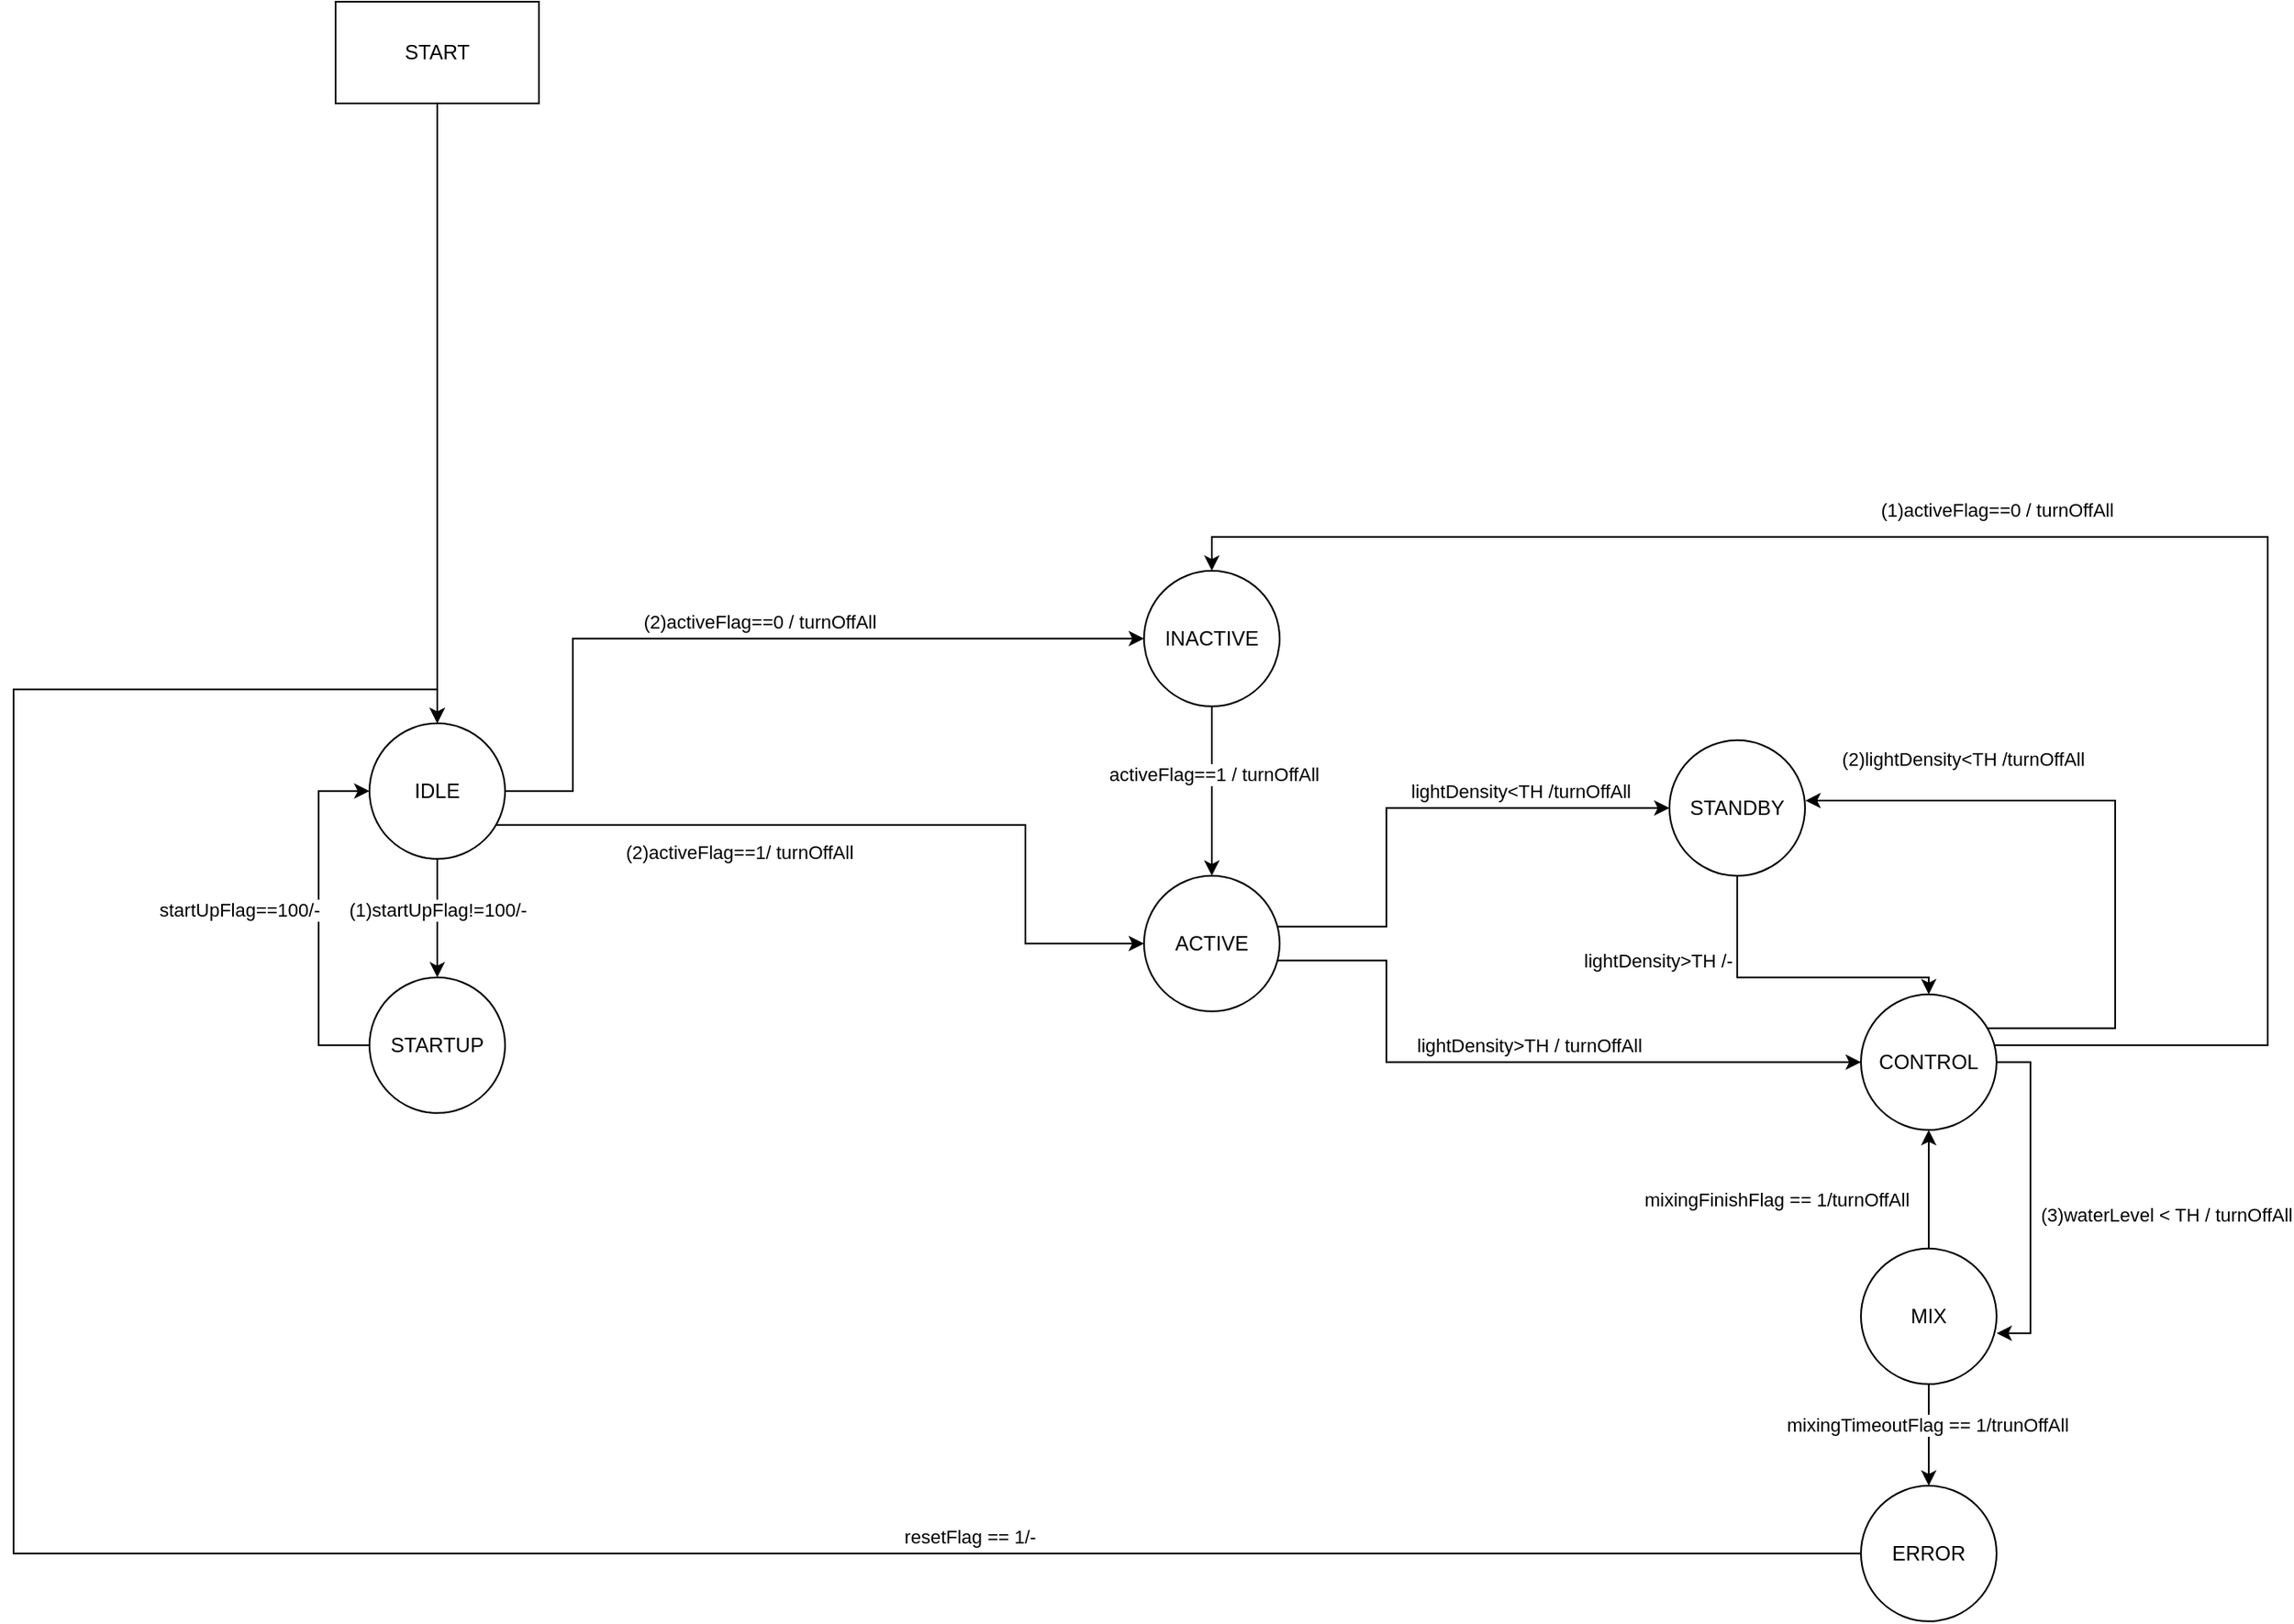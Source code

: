 <mxfile version="13.9.2" type="github">
  <diagram id="C5RBs43oDa-KdzZeNtuy" name="Page-1">
    <mxGraphModel dx="3716" dy="794" grid="1" gridSize="10" guides="1" tooltips="1" connect="1" arrows="1" fold="1" page="1" pageScale="1" pageWidth="827" pageHeight="1169" math="0" shadow="0">
      <root>
        <mxCell id="WIyWlLk6GJQsqaUBKTNV-0" />
        <mxCell id="WIyWlLk6GJQsqaUBKTNV-1" parent="WIyWlLk6GJQsqaUBKTNV-0" />
        <mxCell id="c5iyvYUyyHGZIX7Ouc7g-4" value="(1)startUpFlag!=100/-" style="edgeStyle=orthogonalEdgeStyle;rounded=0;orthogonalLoop=1;jettySize=auto;html=1;entryX=0.5;entryY=0;entryDx=0;entryDy=0;fontColor=#000000;" edge="1" parent="WIyWlLk6GJQsqaUBKTNV-1" source="c5iyvYUyyHGZIX7Ouc7g-1" target="c5iyvYUyyHGZIX7Ouc7g-2">
          <mxGeometry x="-0.143" relative="1" as="geometry">
            <mxPoint as="offset" />
          </mxGeometry>
        </mxCell>
        <mxCell id="c5iyvYUyyHGZIX7Ouc7g-9" value="(2)activeFlag==0 / turnOffAll" style="edgeStyle=orthogonalEdgeStyle;rounded=0;orthogonalLoop=1;jettySize=auto;html=1;entryX=0;entryY=0.5;entryDx=0;entryDy=0;fontColor=#000000;" edge="1" parent="WIyWlLk6GJQsqaUBKTNV-1" source="c5iyvYUyyHGZIX7Ouc7g-1" target="c5iyvYUyyHGZIX7Ouc7g-6">
          <mxGeometry x="0.028" y="10" relative="1" as="geometry">
            <Array as="points">
              <mxPoint x="-720" y="565.92" />
              <mxPoint x="-720" y="475.92" />
            </Array>
            <mxPoint as="offset" />
          </mxGeometry>
        </mxCell>
        <mxCell id="c5iyvYUyyHGZIX7Ouc7g-36" style="edgeStyle=orthogonalEdgeStyle;rounded=0;orthogonalLoop=1;jettySize=auto;html=1;fontColor=#000000;" edge="1" parent="WIyWlLk6GJQsqaUBKTNV-1" source="c5iyvYUyyHGZIX7Ouc7g-1" target="c5iyvYUyyHGZIX7Ouc7g-35">
          <mxGeometry relative="1" as="geometry">
            <Array as="points">
              <mxPoint x="-453" y="585.92" />
              <mxPoint x="-453" y="655.92" />
            </Array>
          </mxGeometry>
        </mxCell>
        <mxCell id="c5iyvYUyyHGZIX7Ouc7g-37" value="(2)activeFlag==1/ turnOffAll" style="edgeLabel;html=1;align=center;verticalAlign=middle;resizable=0;points=[];fontColor=#000000;" vertex="1" connectable="0" parent="c5iyvYUyyHGZIX7Ouc7g-36">
          <mxGeometry x="-0.241" y="-26" relative="1" as="geometry">
            <mxPoint x="-27.93" y="-10.31" as="offset" />
          </mxGeometry>
        </mxCell>
        <mxCell id="c5iyvYUyyHGZIX7Ouc7g-1" value="IDLE" style="ellipse;whiteSpace=wrap;html=1;aspect=fixed;fontColor=#000000;" vertex="1" parent="WIyWlLk6GJQsqaUBKTNV-1">
          <mxGeometry x="-840" y="525.92" width="80" height="80" as="geometry" />
        </mxCell>
        <mxCell id="c5iyvYUyyHGZIX7Ouc7g-48" style="edgeStyle=orthogonalEdgeStyle;rounded=0;orthogonalLoop=1;jettySize=auto;html=1;entryX=0;entryY=0.5;entryDx=0;entryDy=0;fontColor=#000000;" edge="1" parent="WIyWlLk6GJQsqaUBKTNV-1" source="c5iyvYUyyHGZIX7Ouc7g-2" target="c5iyvYUyyHGZIX7Ouc7g-1">
          <mxGeometry relative="1" as="geometry">
            <Array as="points">
              <mxPoint x="-870" y="715.92" />
              <mxPoint x="-870" y="565.92" />
            </Array>
          </mxGeometry>
        </mxCell>
        <mxCell id="c5iyvYUyyHGZIX7Ouc7g-49" value="startUpFlag==100/-" style="edgeLabel;html=1;align=center;verticalAlign=middle;resizable=0;points=[];fontColor=#000000;" vertex="1" connectable="0" parent="c5iyvYUyyHGZIX7Ouc7g-48">
          <mxGeometry x="0.079" y="1" relative="1" as="geometry">
            <mxPoint x="-46" y="3.33" as="offset" />
          </mxGeometry>
        </mxCell>
        <mxCell id="c5iyvYUyyHGZIX7Ouc7g-2" value="STARTUP" style="ellipse;whiteSpace=wrap;html=1;aspect=fixed;fontColor=#000000;" vertex="1" parent="WIyWlLk6GJQsqaUBKTNV-1">
          <mxGeometry x="-840" y="675.92" width="80" height="80" as="geometry" />
        </mxCell>
        <mxCell id="c5iyvYUyyHGZIX7Ouc7g-53" style="edgeStyle=orthogonalEdgeStyle;rounded=0;orthogonalLoop=1;jettySize=auto;html=1;entryX=0.5;entryY=0;entryDx=0;entryDy=0;fontColor=#000000;" edge="1" parent="WIyWlLk6GJQsqaUBKTNV-1" source="c5iyvYUyyHGZIX7Ouc7g-6" target="c5iyvYUyyHGZIX7Ouc7g-35">
          <mxGeometry relative="1" as="geometry" />
        </mxCell>
        <mxCell id="c5iyvYUyyHGZIX7Ouc7g-55" value="&lt;span style=&quot;color: rgba(0 , 0 , 0 , 0) ; font-family: monospace ; font-size: 0px ; background-color: rgb(248 , 249 , 250)&quot;&gt;%3CmxGraphModel%3E%3Croot%3E%3CmxCell%20id%3D%220%22%2F%3E%3CmxCell%20id%3D%221%22%20parent%3D%220%22%2F%3E%3CmxCell%20id%3D%222%22%20value%3D%22activeFlag%3D%3D0%2FturnOffAll%22%20style%3D%22edgeLabel%3Bhtml%3D1%3Balign%3Dcenter%3BverticalAlign%3Dmiddle%3Bresizable%3D0%3Bpoints%3D%5B%5D%3BfontColor%3D%23000000%3B%22%20vertex%3D%221%22%20connectable%3D%220%22%20parent%3D%221%22%3E%3CmxGeometry%20x%3D%22-209.999%22%20y%3D%22190%22%20as%3D%22geometry%22%2F%3E%3C%2FmxCell%3E%3C%2Froot%3E%3C%2FmxGraphModel%3E&lt;/span&gt;" style="edgeLabel;html=1;align=center;verticalAlign=middle;resizable=0;points=[];fontColor=#000000;" vertex="1" connectable="0" parent="c5iyvYUyyHGZIX7Ouc7g-53">
          <mxGeometry x="-0.217" y="-2" relative="1" as="geometry">
            <mxPoint as="offset" />
          </mxGeometry>
        </mxCell>
        <mxCell id="c5iyvYUyyHGZIX7Ouc7g-56" value="activeFlag==1 / turnOffAll" style="edgeLabel;html=1;align=center;verticalAlign=middle;resizable=0;points=[];fontColor=#000000;" vertex="1" connectable="0" parent="c5iyvYUyyHGZIX7Ouc7g-53">
          <mxGeometry x="-0.203" y="1" relative="1" as="geometry">
            <mxPoint as="offset" />
          </mxGeometry>
        </mxCell>
        <mxCell id="c5iyvYUyyHGZIX7Ouc7g-6" value="INACTIVE" style="ellipse;whiteSpace=wrap;html=1;aspect=fixed;fontColor=#000000;" vertex="1" parent="WIyWlLk6GJQsqaUBKTNV-1">
          <mxGeometry x="-383" y="435.92" width="80" height="80" as="geometry" />
        </mxCell>
        <mxCell id="c5iyvYUyyHGZIX7Ouc7g-64" style="edgeStyle=orthogonalEdgeStyle;rounded=0;orthogonalLoop=1;jettySize=auto;html=1;entryX=0.5;entryY=0;entryDx=0;entryDy=0;fontColor=#000000;" edge="1" parent="WIyWlLk6GJQsqaUBKTNV-1" source="c5iyvYUyyHGZIX7Ouc7g-15" target="c5iyvYUyyHGZIX7Ouc7g-16">
          <mxGeometry relative="1" as="geometry">
            <Array as="points">
              <mxPoint x="-33" y="675.92" />
              <mxPoint x="80" y="675.92" />
            </Array>
          </mxGeometry>
        </mxCell>
        <mxCell id="c5iyvYUyyHGZIX7Ouc7g-65" value="lightDensity&amp;gt;TH /-" style="edgeLabel;html=1;align=center;verticalAlign=middle;resizable=0;points=[];fontColor=#000000;" vertex="1" connectable="0" parent="c5iyvYUyyHGZIX7Ouc7g-64">
          <mxGeometry x="-0.359" y="28" relative="1" as="geometry">
            <mxPoint x="-75" y="-8.62" as="offset" />
          </mxGeometry>
        </mxCell>
        <mxCell id="c5iyvYUyyHGZIX7Ouc7g-15" value="STANDBY" style="ellipse;whiteSpace=wrap;html=1;aspect=fixed;fontColor=#000000;" vertex="1" parent="WIyWlLk6GJQsqaUBKTNV-1">
          <mxGeometry x="-73" y="535.92" width="80" height="80" as="geometry" />
        </mxCell>
        <mxCell id="c5iyvYUyyHGZIX7Ouc7g-66" style="edgeStyle=orthogonalEdgeStyle;rounded=0;orthogonalLoop=1;jettySize=auto;html=1;entryX=1;entryY=0.625;entryDx=0;entryDy=0;entryPerimeter=0;fontColor=#000000;" edge="1" parent="WIyWlLk6GJQsqaUBKTNV-1" source="c5iyvYUyyHGZIX7Ouc7g-16" target="c5iyvYUyyHGZIX7Ouc7g-17">
          <mxGeometry relative="1" as="geometry">
            <Array as="points">
              <mxPoint x="140" y="725.92" />
              <mxPoint x="140" y="885.92" />
            </Array>
          </mxGeometry>
        </mxCell>
        <mxCell id="c5iyvYUyyHGZIX7Ouc7g-67" value="(3)waterLevel &amp;lt; TH / turnOffAll" style="edgeLabel;html=1;align=center;verticalAlign=middle;resizable=0;points=[];fontColor=#000000;" vertex="1" connectable="0" parent="c5iyvYUyyHGZIX7Ouc7g-66">
          <mxGeometry x="-0.084" y="-1" relative="1" as="geometry">
            <mxPoint x="81" y="18.54" as="offset" />
          </mxGeometry>
        </mxCell>
        <mxCell id="c5iyvYUyyHGZIX7Ouc7g-68" style="edgeStyle=orthogonalEdgeStyle;rounded=0;orthogonalLoop=1;jettySize=auto;html=1;entryX=1.002;entryY=0.445;entryDx=0;entryDy=0;entryPerimeter=0;fontColor=#000000;" edge="1" parent="WIyWlLk6GJQsqaUBKTNV-1" source="c5iyvYUyyHGZIX7Ouc7g-16" target="c5iyvYUyyHGZIX7Ouc7g-15">
          <mxGeometry relative="1" as="geometry">
            <Array as="points">
              <mxPoint x="190" y="705.92" />
              <mxPoint x="190" y="571.92" />
            </Array>
          </mxGeometry>
        </mxCell>
        <mxCell id="c5iyvYUyyHGZIX7Ouc7g-69" value="(2)lightDensity&amp;lt;TH /turnOffAll" style="edgeLabel;html=1;align=center;verticalAlign=middle;resizable=0;points=[];fontColor=#000000;" vertex="1" connectable="0" parent="c5iyvYUyyHGZIX7Ouc7g-68">
          <mxGeometry x="-0.197" relative="1" as="geometry">
            <mxPoint x="-90" y="-76.55" as="offset" />
          </mxGeometry>
        </mxCell>
        <mxCell id="c5iyvYUyyHGZIX7Ouc7g-70" style="edgeStyle=orthogonalEdgeStyle;rounded=0;orthogonalLoop=1;jettySize=auto;html=1;entryX=0.5;entryY=0;entryDx=0;entryDy=0;fontColor=#000000;" edge="1" parent="WIyWlLk6GJQsqaUBKTNV-1" source="c5iyvYUyyHGZIX7Ouc7g-16" target="c5iyvYUyyHGZIX7Ouc7g-6">
          <mxGeometry relative="1" as="geometry">
            <Array as="points">
              <mxPoint x="280" y="715.92" />
              <mxPoint x="280" y="415.92" />
              <mxPoint x="-343" y="415.92" />
            </Array>
          </mxGeometry>
        </mxCell>
        <mxCell id="c5iyvYUyyHGZIX7Ouc7g-71" value="&lt;span style=&quot;color: rgba(0 , 0 , 0 , 0) ; font-family: monospace ; font-size: 0px ; background-color: rgb(248 , 249 , 250)&quot;&gt;%3CmxGraphModel%3E%3Croot%3E%3CmxCell%20id%3D%220%22%2F%3E%3CmxCell%20id%3D%221%22%20parent%3D%220%22%2F%3E%3CmxCell%20id%3D%222%22%20value%3D%22activeFlag%3D%3D0%20%2F%20turnOffAll%22%20style%3D%22edgeLabel%3Bhtml%3D1%3Balign%3Dcenter%3BverticalAlign%3Dmiddle%3Bresizable%3D0%3Bpoints%3D%5B%5D%3BfontColor%3D%23000000%3B%22%20vertex%3D%221%22%20connectable%3D%220%22%20parent%3D%221%22%3E%3CmxGeometry%20x%3D%22-209.332%22%20y%3D%22190%22%20as%3D%22geometry%22%2F%3E%3C%2FmxCell%3E%3C%2Froot%3E%3C%2FmxGraphModel%3E&lt;/span&gt;" style="edgeLabel;html=1;align=center;verticalAlign=middle;resizable=0;points=[];fontColor=#000000;" vertex="1" connectable="0" parent="c5iyvYUyyHGZIX7Ouc7g-70">
          <mxGeometry x="-0.462" y="1" relative="1" as="geometry">
            <mxPoint as="offset" />
          </mxGeometry>
        </mxCell>
        <mxCell id="c5iyvYUyyHGZIX7Ouc7g-72" value="&lt;span style=&quot;color: rgba(0 , 0 , 0 , 0) ; font-family: monospace ; font-size: 0px ; background-color: rgb(248 , 249 , 250)&quot;&gt;%3CmxGraphModel%3E%3Croot%3E%3CmxCell%20id%3D%220%22%2F%3E%3CmxCell%20id%3D%221%22%20parent%3D%220%22%2F%3E%3CmxCell%20id%3D%222%22%20value%3D%22activeFlag%3D%3D0%20%2F%20turnOffAll%22%20style%3D%22edgeLabel%3Bhtml%3D1%3Balign%3Dcenter%3BverticalAlign%3Dmiddle%3Bresizable%3D0%3Bpoints%3D%5B%5D%3BfontColor%3D%23000000%3B%22%20vertex%3D%221%22%20connectable%3D%220%22%20parent%3D%221%22%3E%3CmxGeometry%20x%3D%22-209.332%22%20y%3D%22190%22%20as%3D%22geometry%22%2F%3E%3C%2FmxCell%3E%3C%2Froot%3E%3C%2FmxGraphModel%3E&lt;/span&gt;" style="edgeLabel;html=1;align=center;verticalAlign=middle;resizable=0;points=[];fontColor=#000000;" vertex="1" connectable="0" parent="c5iyvYUyyHGZIX7Ouc7g-70">
          <mxGeometry x="-0.465" y="-2" relative="1" as="geometry">
            <mxPoint as="offset" />
          </mxGeometry>
        </mxCell>
        <mxCell id="c5iyvYUyyHGZIX7Ouc7g-73" value="(1)activeFlag==0 / turnOffAll" style="edgeLabel;html=1;align=center;verticalAlign=middle;resizable=0;points=[];fontColor=#000000;" vertex="1" connectable="0" parent="c5iyvYUyyHGZIX7Ouc7g-70">
          <mxGeometry x="-0.531" y="1" relative="1" as="geometry">
            <mxPoint x="-159" y="-218.62" as="offset" />
          </mxGeometry>
        </mxCell>
        <mxCell id="c5iyvYUyyHGZIX7Ouc7g-16" value="CONTROL" style="ellipse;whiteSpace=wrap;html=1;aspect=fixed;fontColor=#000000;" vertex="1" parent="WIyWlLk6GJQsqaUBKTNV-1">
          <mxGeometry x="40" y="685.92" width="80" height="80" as="geometry" />
        </mxCell>
        <mxCell id="c5iyvYUyyHGZIX7Ouc7g-28" style="edgeStyle=orthogonalEdgeStyle;rounded=0;orthogonalLoop=1;jettySize=auto;html=1;entryX=0.5;entryY=1;entryDx=0;entryDy=0;fontColor=#000000;" edge="1" parent="WIyWlLk6GJQsqaUBKTNV-1" source="c5iyvYUyyHGZIX7Ouc7g-17" target="c5iyvYUyyHGZIX7Ouc7g-16">
          <mxGeometry relative="1" as="geometry" />
        </mxCell>
        <mxCell id="c5iyvYUyyHGZIX7Ouc7g-29" value="mixingFinishFlag == 1/turnOffAll" style="edgeLabel;html=1;align=center;verticalAlign=middle;resizable=0;points=[];fontColor=#000000;" vertex="1" connectable="0" parent="c5iyvYUyyHGZIX7Ouc7g-28">
          <mxGeometry x="-0.177" y="-1" relative="1" as="geometry">
            <mxPoint x="-91" as="offset" />
          </mxGeometry>
        </mxCell>
        <mxCell id="c5iyvYUyyHGZIX7Ouc7g-31" style="edgeStyle=orthogonalEdgeStyle;rounded=0;orthogonalLoop=1;jettySize=auto;html=1;entryX=0.5;entryY=0;entryDx=0;entryDy=0;fontColor=#000000;" edge="1" parent="WIyWlLk6GJQsqaUBKTNV-1" source="c5iyvYUyyHGZIX7Ouc7g-17" target="c5iyvYUyyHGZIX7Ouc7g-30">
          <mxGeometry relative="1" as="geometry" />
        </mxCell>
        <mxCell id="c5iyvYUyyHGZIX7Ouc7g-32" value="mixingTimeoutFlag == 1/trunOffAll" style="edgeLabel;html=1;align=center;verticalAlign=middle;resizable=0;points=[];fontColor=#000000;" vertex="1" connectable="0" parent="c5iyvYUyyHGZIX7Ouc7g-31">
          <mxGeometry x="-0.22" y="-1" relative="1" as="geometry">
            <mxPoint as="offset" />
          </mxGeometry>
        </mxCell>
        <mxCell id="c5iyvYUyyHGZIX7Ouc7g-17" value="MIX" style="ellipse;whiteSpace=wrap;html=1;aspect=fixed;fontColor=#000000;" vertex="1" parent="WIyWlLk6GJQsqaUBKTNV-1">
          <mxGeometry x="40" y="835.92" width="80" height="80" as="geometry" />
        </mxCell>
        <mxCell id="c5iyvYUyyHGZIX7Ouc7g-75" style="edgeStyle=orthogonalEdgeStyle;rounded=0;orthogonalLoop=1;jettySize=auto;html=1;entryX=0.5;entryY=0;entryDx=0;entryDy=0;fontColor=#000000;" edge="1" parent="WIyWlLk6GJQsqaUBKTNV-1" source="c5iyvYUyyHGZIX7Ouc7g-30" target="c5iyvYUyyHGZIX7Ouc7g-1">
          <mxGeometry relative="1" as="geometry">
            <Array as="points">
              <mxPoint x="-1050" y="1015.92" />
              <mxPoint x="-1050" y="505.92" />
              <mxPoint x="-800" y="505.92" />
            </Array>
          </mxGeometry>
        </mxCell>
        <mxCell id="c5iyvYUyyHGZIX7Ouc7g-76" value="resetFlag == 1/-" style="edgeLabel;html=1;align=center;verticalAlign=middle;resizable=0;points=[];fontColor=#000000;" vertex="1" connectable="0" parent="c5iyvYUyyHGZIX7Ouc7g-75">
          <mxGeometry x="-0.437" relative="1" as="geometry">
            <mxPoint y="-10" as="offset" />
          </mxGeometry>
        </mxCell>
        <mxCell id="c5iyvYUyyHGZIX7Ouc7g-30" value="ERROR" style="ellipse;whiteSpace=wrap;html=1;aspect=fixed;fontColor=#000000;" vertex="1" parent="WIyWlLk6GJQsqaUBKTNV-1">
          <mxGeometry x="40" y="975.92" width="80" height="80" as="geometry" />
        </mxCell>
        <mxCell id="c5iyvYUyyHGZIX7Ouc7g-43" style="edgeStyle=orthogonalEdgeStyle;rounded=0;orthogonalLoop=1;jettySize=auto;html=1;entryX=0;entryY=0.5;entryDx=0;entryDy=0;fontColor=#000000;" edge="1" parent="WIyWlLk6GJQsqaUBKTNV-1" source="c5iyvYUyyHGZIX7Ouc7g-35" target="c5iyvYUyyHGZIX7Ouc7g-15">
          <mxGeometry relative="1" as="geometry">
            <Array as="points">
              <mxPoint x="-240" y="645.92" />
              <mxPoint x="-240" y="575.92" />
            </Array>
          </mxGeometry>
        </mxCell>
        <mxCell id="c5iyvYUyyHGZIX7Ouc7g-45" value="lightDensity&amp;lt;TH /turnOffAll" style="edgeLabel;html=1;align=center;verticalAlign=middle;resizable=0;points=[];fontColor=#000000;" vertex="1" connectable="0" parent="c5iyvYUyyHGZIX7Ouc7g-43">
          <mxGeometry x="0.208" y="2" relative="1" as="geometry">
            <mxPoint x="31.03" y="-8" as="offset" />
          </mxGeometry>
        </mxCell>
        <mxCell id="c5iyvYUyyHGZIX7Ouc7g-59" style="edgeStyle=orthogonalEdgeStyle;rounded=0;orthogonalLoop=1;jettySize=auto;html=1;entryX=0;entryY=0.5;entryDx=0;entryDy=0;fontColor=#000000;" edge="1" parent="WIyWlLk6GJQsqaUBKTNV-1" source="c5iyvYUyyHGZIX7Ouc7g-35" target="c5iyvYUyyHGZIX7Ouc7g-16">
          <mxGeometry relative="1" as="geometry">
            <Array as="points">
              <mxPoint x="-240" y="665.92" />
              <mxPoint x="-240" y="725.92" />
            </Array>
          </mxGeometry>
        </mxCell>
        <mxCell id="c5iyvYUyyHGZIX7Ouc7g-60" value="lightDensity&amp;gt;TH&amp;nbsp;/ turnOffAll" style="edgeLabel;html=1;align=center;verticalAlign=middle;resizable=0;points=[];fontColor=#000000;" vertex="1" connectable="0" parent="c5iyvYUyyHGZIX7Ouc7g-59">
          <mxGeometry x="0.276" relative="1" as="geometry">
            <mxPoint x="-50.33" y="-10" as="offset" />
          </mxGeometry>
        </mxCell>
        <mxCell id="c5iyvYUyyHGZIX7Ouc7g-35" value="ACTIVE" style="ellipse;whiteSpace=wrap;html=1;aspect=fixed;fontColor=#000000;" vertex="1" parent="WIyWlLk6GJQsqaUBKTNV-1">
          <mxGeometry x="-383" y="615.92" width="80" height="80" as="geometry" />
        </mxCell>
        <mxCell id="c5iyvYUyyHGZIX7Ouc7g-78" style="edgeStyle=orthogonalEdgeStyle;rounded=0;orthogonalLoop=1;jettySize=auto;html=1;entryX=0.5;entryY=0;entryDx=0;entryDy=0;fontColor=#000000;" edge="1" parent="WIyWlLk6GJQsqaUBKTNV-1" source="c5iyvYUyyHGZIX7Ouc7g-77" target="c5iyvYUyyHGZIX7Ouc7g-1">
          <mxGeometry relative="1" as="geometry" />
        </mxCell>
        <mxCell id="c5iyvYUyyHGZIX7Ouc7g-77" value="START" style="rounded=0;whiteSpace=wrap;html=1;fontColor=#000000;" vertex="1" parent="WIyWlLk6GJQsqaUBKTNV-1">
          <mxGeometry x="-860" y="100" width="120" height="60" as="geometry" />
        </mxCell>
      </root>
    </mxGraphModel>
  </diagram>
</mxfile>
